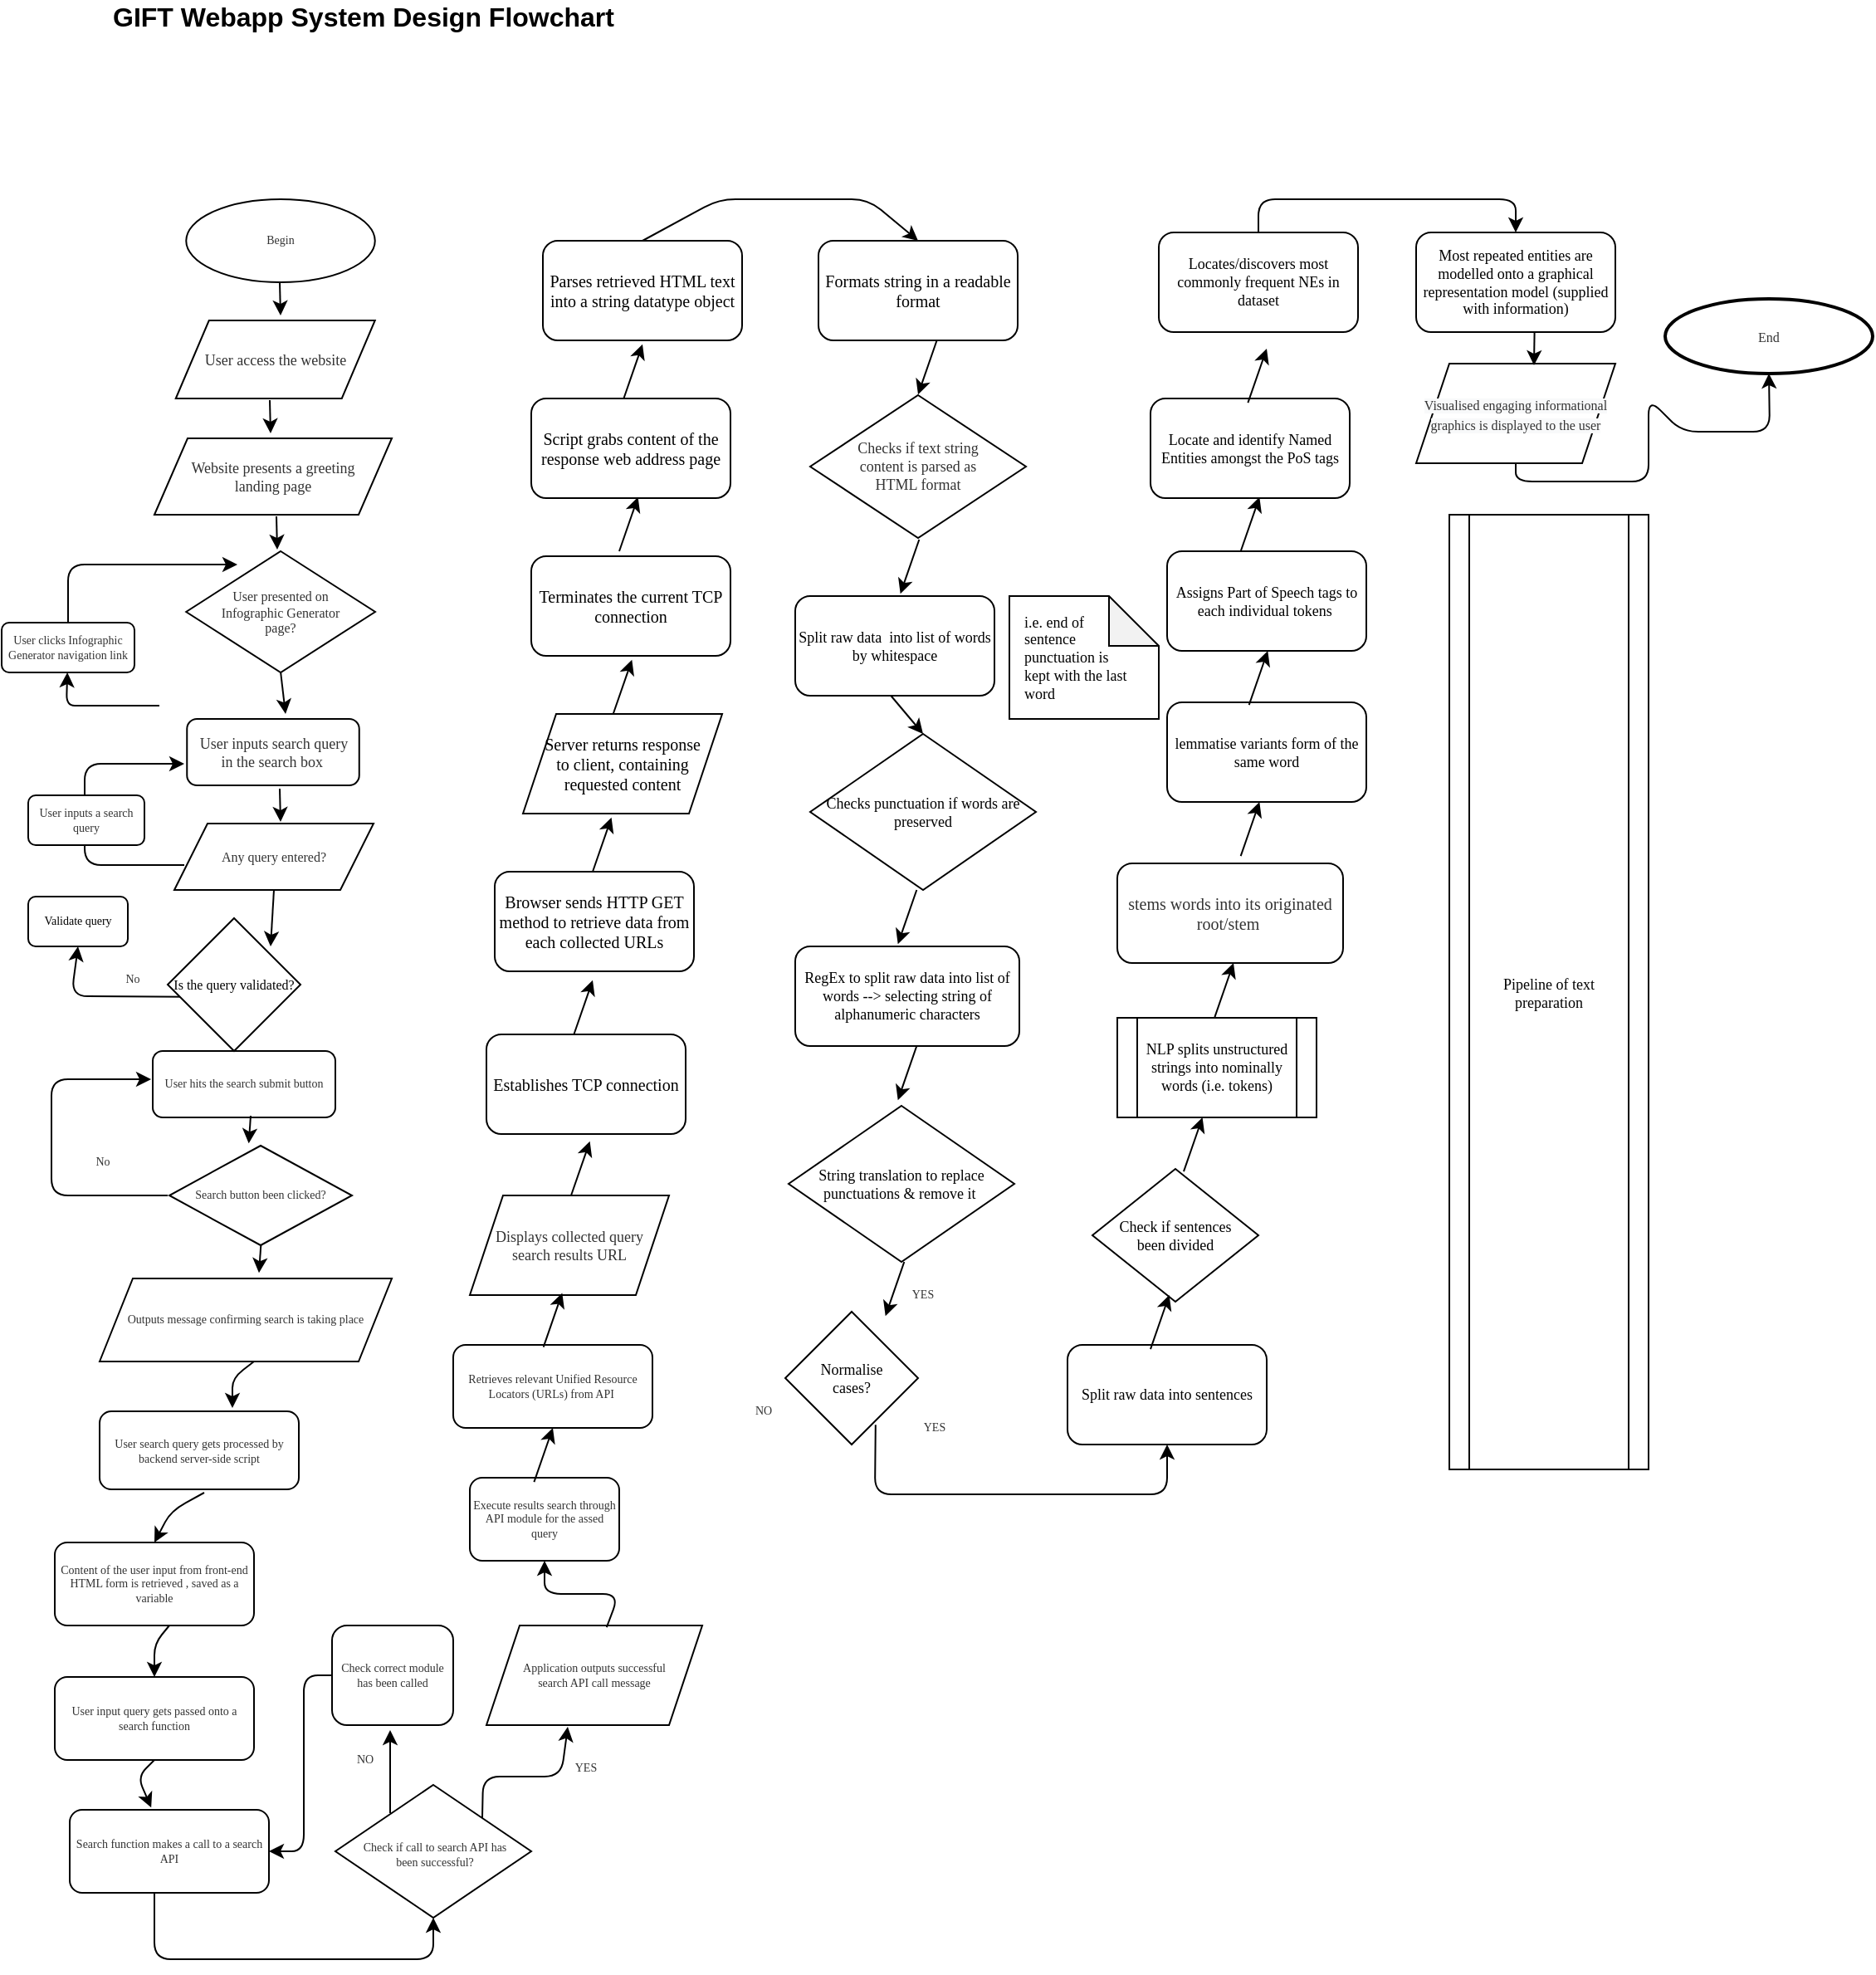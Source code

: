 <mxfile version="14.4.2" type="github">
  <diagram id="mk_LQZc0Hph-Jts6r4_X" name="Page-1">
    <mxGraphModel dx="1358" dy="816" grid="1" gridSize="10" guides="1" tooltips="1" connect="1" arrows="1" fold="1" page="1" pageScale="1" pageWidth="827" pageHeight="1169" math="0" shadow="0">
      <root>
        <mxCell id="0" />
        <mxCell id="1" parent="0" />
        <mxCell id="rVElD3WvLPypHIVpX8Ji-1" value="" style="endArrow=classic;html=1;fontFamily=Comic Sans MS;fontSize=7;fontColor=#333333;" parent="1" edge="1">
          <mxGeometry width="50" height="50" relative="1" as="geometry">
            <mxPoint x="207.5" y="230" as="sourcePoint" />
            <mxPoint x="208" y="250" as="targetPoint" />
          </mxGeometry>
        </mxCell>
        <mxCell id="rVElD3WvLPypHIVpX8Ji-2" value="" style="endArrow=classic;html=1;fontFamily=Comic Sans MS;fontSize=7;fontColor=#333333;" parent="1" source="rVElD3WvLPypHIVpX8Ji-3" edge="1">
          <mxGeometry width="50" height="50" relative="1" as="geometry">
            <mxPoint x="135" y="485" as="sourcePoint" />
            <mxPoint x="182" y="400" as="targetPoint" />
            <Array as="points">
              <mxPoint x="80" y="400" />
            </Array>
          </mxGeometry>
        </mxCell>
        <mxCell id="rVElD3WvLPypHIVpX8Ji-3" value="User clicks Infographic Generator navigation link" style="rounded=1;whiteSpace=wrap;html=1;glass=0;sketch=0;strokeColor=#000000;strokeWidth=1;fillColor=#ffffff;gradientColor=none;fontFamily=Comic Sans MS;fontSize=7;fontColor=#333333;align=center;" parent="1" vertex="1">
          <mxGeometry x="40" y="435" width="80" height="30" as="geometry" />
        </mxCell>
        <mxCell id="rVElD3WvLPypHIVpX8Ji-4" value="" style="endArrow=classic;html=1;fontFamily=Comic Sans MS;fontSize=7;fontColor=#333333;" parent="1" target="rVElD3WvLPypHIVpX8Ji-3" edge="1">
          <mxGeometry width="50" height="50" relative="1" as="geometry">
            <mxPoint x="135" y="485" as="sourcePoint" />
            <mxPoint x="149" y="425" as="targetPoint" />
            <Array as="points">
              <mxPoint x="119" y="485" />
              <mxPoint x="109" y="485" />
              <mxPoint x="99" y="485" />
              <mxPoint x="79" y="485" />
            </Array>
          </mxGeometry>
        </mxCell>
        <mxCell id="rVElD3WvLPypHIVpX8Ji-5" value="User inputs search query in the search box&amp;nbsp;" style="rounded=1;whiteSpace=wrap;html=1;glass=0;sketch=0;strokeColor=#000000;strokeWidth=1;fillColor=#ffffff;gradientColor=none;fontFamily=Comic Sans MS;fontSize=9;fontColor=#333333;align=center;spacing=5;" parent="1" vertex="1">
          <mxGeometry x="151.63" y="493" width="103.75" height="40" as="geometry" />
        </mxCell>
        <mxCell id="rVElD3WvLPypHIVpX8Ji-6" value="" style="endArrow=classic;html=1;fontFamily=Comic Sans MS;fontSize=7;fontColor=#333333;exitX=0.5;exitY=1;exitDx=0;exitDy=0;" parent="1" source="rVElD3WvLPypHIVpX8Ji-29" edge="1">
          <mxGeometry width="50" height="50" relative="1" as="geometry">
            <mxPoint x="210.13" y="483" as="sourcePoint" />
            <mxPoint x="211" y="490" as="targetPoint" />
          </mxGeometry>
        </mxCell>
        <mxCell id="rVElD3WvLPypHIVpX8Ji-7" value="Any query entered?" style="shape=parallelogram;perimeter=parallelogramPerimeter;whiteSpace=wrap;html=1;fixedSize=1;rounded=0;glass=0;sketch=0;strokeColor=#000000;strokeWidth=1;fillColor=#ffffff;gradientColor=none;fontFamily=Comic Sans MS;fontSize=8;fontColor=#333333;align=center;" parent="1" vertex="1">
          <mxGeometry x="144" y="556" width="120" height="40" as="geometry" />
        </mxCell>
        <mxCell id="rVElD3WvLPypHIVpX8Ji-8" value="" style="endArrow=classic;html=1;fontFamily=Comic Sans MS;fontSize=7;fontColor=#333333;" parent="1" edge="1">
          <mxGeometry width="50" height="50" relative="1" as="geometry">
            <mxPoint x="150" y="581" as="sourcePoint" />
            <mxPoint x="150" y="520" as="targetPoint" />
            <Array as="points">
              <mxPoint x="90" y="581" />
              <mxPoint x="90" y="520" />
            </Array>
          </mxGeometry>
        </mxCell>
        <mxCell id="rVElD3WvLPypHIVpX8Ji-9" value="" style="endArrow=classic;html=1;fontFamily=Comic Sans MS;fontSize=7;fontColor=#333333;" parent="1" edge="1">
          <mxGeometry width="50" height="50" relative="1" as="geometry">
            <mxPoint x="207.5" y="535" as="sourcePoint" />
            <mxPoint x="208" y="555" as="targetPoint" />
          </mxGeometry>
        </mxCell>
        <mxCell id="rVElD3WvLPypHIVpX8Ji-10" value="User inputs a search query" style="rounded=1;whiteSpace=wrap;html=1;glass=0;sketch=0;strokeColor=#000000;strokeWidth=1;fillColor=#ffffff;gradientColor=none;fontFamily=Comic Sans MS;fontSize=7;fontColor=#333333;align=center;" parent="1" vertex="1">
          <mxGeometry x="56" y="539" width="70" height="30" as="geometry" />
        </mxCell>
        <mxCell id="rVElD3WvLPypHIVpX8Ji-11" value="" style="endArrow=classic;html=1;fontFamily=Comic Sans MS;fontSize=7;fontColor=#333333;exitX=0.5;exitY=1;exitDx=0;exitDy=0;" parent="1" source="rVElD3WvLPypHIVpX8Ji-7" edge="1">
          <mxGeometry width="50" height="50" relative="1" as="geometry">
            <mxPoint x="205.5" y="599" as="sourcePoint" />
            <mxPoint x="202" y="630" as="targetPoint" />
          </mxGeometry>
        </mxCell>
        <mxCell id="rVElD3WvLPypHIVpX8Ji-12" value="&lt;font style=&quot;font-size: 7px;&quot;&gt;Validate query&lt;/font&gt;" style="rounded=1;whiteSpace=wrap;html=1;fontFamily=Comic Sans MS;fontSize=7;" parent="1" vertex="1">
          <mxGeometry x="56" y="600" width="60" height="30" as="geometry" />
        </mxCell>
        <mxCell id="rVElD3WvLPypHIVpX8Ji-13" value="User hits the search submit button" style="rounded=1;whiteSpace=wrap;html=1;glass=0;sketch=0;strokeColor=#000000;strokeWidth=1;fillColor=#ffffff;gradientColor=none;fontFamily=Comic Sans MS;fontSize=7;fontColor=#333333;align=center;" parent="1" vertex="1">
          <mxGeometry x="131" y="693" width="110" height="40" as="geometry" />
        </mxCell>
        <mxCell id="rVElD3WvLPypHIVpX8Ji-14" value="Outputs message confirming search is taking place" style="shape=parallelogram;perimeter=parallelogramPerimeter;whiteSpace=wrap;html=1;fixedSize=1;rounded=0;glass=0;sketch=0;strokeColor=#000000;strokeWidth=1;fillColor=#ffffff;gradientColor=none;fontFamily=Comic Sans MS;fontSize=7;fontColor=#333333;align=center;" parent="1" vertex="1">
          <mxGeometry x="99" y="830" width="176" height="50" as="geometry" />
        </mxCell>
        <mxCell id="rVElD3WvLPypHIVpX8Ji-15" value="" style="endArrow=classic;html=1;fontFamily=Comic Sans MS;fontSize=7;fontColor=#333333;" parent="1" edge="1">
          <mxGeometry width="50" height="50" relative="1" as="geometry">
            <mxPoint x="140" y="780" as="sourcePoint" />
            <mxPoint x="130" y="710" as="targetPoint" />
            <Array as="points">
              <mxPoint x="70" y="780" />
              <mxPoint x="70" y="710" />
            </Array>
          </mxGeometry>
        </mxCell>
        <mxCell id="rVElD3WvLPypHIVpX8Ji-16" value="" style="endArrow=classic;html=1;fontFamily=Comic Sans MS;fontSize=7;fontColor=#333333;exitX=0.145;exitY=0.592;exitDx=0;exitDy=0;entryX=0.5;entryY=1;entryDx=0;entryDy=0;exitPerimeter=0;" parent="1" source="rVElD3WvLPypHIVpX8Ji-66" target="rVElD3WvLPypHIVpX8Ji-12" edge="1">
          <mxGeometry width="50" height="50" relative="1" as="geometry">
            <mxPoint x="150.83" y="666" as="sourcePoint" />
            <mxPoint x="80" y="640" as="targetPoint" />
            <Array as="points">
              <mxPoint x="82" y="660" />
            </Array>
          </mxGeometry>
        </mxCell>
        <mxCell id="rVElD3WvLPypHIVpX8Ji-17" value="No" style="text;html=1;strokeColor=none;fillColor=none;align=center;verticalAlign=middle;whiteSpace=wrap;rounded=0;glass=0;sketch=0;fontFamily=Comic Sans MS;fontSize=7;fontColor=#333333;" parent="1" vertex="1">
          <mxGeometry x="81" y="750" width="40" height="20" as="geometry" />
        </mxCell>
        <mxCell id="rVElD3WvLPypHIVpX8Ji-18" value="" style="endArrow=classic;html=1;fontFamily=Comic Sans MS;fontSize=7;fontColor=#333333;entryX=0.435;entryY=-0.023;entryDx=0;entryDy=0;entryPerimeter=0;" parent="1" target="rVElD3WvLPypHIVpX8Ji-26" edge="1">
          <mxGeometry width="50" height="50" relative="1" as="geometry">
            <mxPoint x="190" y="732" as="sourcePoint" />
            <mxPoint x="190.326" y="755" as="targetPoint" />
          </mxGeometry>
        </mxCell>
        <mxCell id="rVElD3WvLPypHIVpX8Ji-19" value="User search query gets processed by backend server-side script" style="rounded=1;whiteSpace=wrap;html=1;glass=0;sketch=0;strokeColor=#000000;strokeWidth=1;fillColor=#ffffff;gradientColor=none;fontFamily=Comic Sans MS;fontSize=7;fontColor=#333333;align=center;" parent="1" vertex="1">
          <mxGeometry x="99" y="910" width="120" height="47" as="geometry" />
        </mxCell>
        <mxCell id="rVElD3WvLPypHIVpX8Ji-20" value="Content of the user input from front-end HTML form is retrieved , saved as a variable" style="rounded=1;whiteSpace=wrap;html=1;glass=0;sketch=0;strokeColor=#000000;strokeWidth=1;fillColor=#ffffff;gradientColor=none;fontFamily=Comic Sans MS;fontSize=7;fontColor=#333333;align=center;" parent="1" vertex="1">
          <mxGeometry x="72" y="989" width="120" height="50" as="geometry" />
        </mxCell>
        <mxCell id="rVElD3WvLPypHIVpX8Ji-21" value="" style="endArrow=classic;html=1;fontFamily=Comic Sans MS;fontSize=7;fontColor=#333333;" parent="1" edge="1">
          <mxGeometry width="50" height="50" relative="1" as="geometry">
            <mxPoint x="192" y="880" as="sourcePoint" />
            <mxPoint x="178.996" y="908" as="targetPoint" />
            <Array as="points">
              <mxPoint x="179" y="890" />
            </Array>
          </mxGeometry>
        </mxCell>
        <mxCell id="rVElD3WvLPypHIVpX8Ji-22" value="User input query gets passed onto a search function" style="rounded=1;whiteSpace=wrap;html=1;glass=0;sketch=0;strokeColor=#000000;strokeWidth=1;fillColor=#ffffff;gradientColor=none;fontFamily=Comic Sans MS;fontSize=7;fontColor=#333333;align=center;" parent="1" vertex="1">
          <mxGeometry x="72" y="1070" width="120" height="50" as="geometry" />
        </mxCell>
        <mxCell id="rVElD3WvLPypHIVpX8Ji-23" value="" style="endArrow=classic;html=1;fontFamily=Comic Sans MS;fontSize=7;fontColor=#333333;entryX=0.5;entryY=0;entryDx=0;entryDy=0;" parent="1" target="rVElD3WvLPypHIVpX8Ji-20" edge="1">
          <mxGeometry width="50" height="50" relative="1" as="geometry">
            <mxPoint x="162" y="959" as="sourcePoint" />
            <mxPoint x="152" y="982" as="targetPoint" />
            <Array as="points">
              <mxPoint x="142" y="970" />
            </Array>
          </mxGeometry>
        </mxCell>
        <mxCell id="rVElD3WvLPypHIVpX8Ji-24" value="Search function makes a call to a search API" style="rounded=1;whiteSpace=wrap;html=1;glass=0;sketch=0;strokeColor=#000000;strokeWidth=1;fillColor=#ffffff;gradientColor=none;fontFamily=Comic Sans MS;fontSize=7;fontColor=#333333;align=center;" parent="1" vertex="1">
          <mxGeometry x="81" y="1150" width="120" height="50" as="geometry" />
        </mxCell>
        <mxCell id="rVElD3WvLPypHIVpX8Ji-25" value="" style="endArrow=classic;html=1;fontFamily=Comic Sans MS;fontSize=7;fontColor=#333333;exitX=0.5;exitY=1;exitDx=0;exitDy=0;" parent="1" target="rVElD3WvLPypHIVpX8Ji-22" edge="1">
          <mxGeometry width="50" height="50" relative="1" as="geometry">
            <mxPoint x="141" y="1039" as="sourcePoint" />
            <mxPoint x="138.326" y="1062" as="targetPoint" />
            <Array as="points">
              <mxPoint x="132" y="1050" />
            </Array>
          </mxGeometry>
        </mxCell>
        <mxCell id="rVElD3WvLPypHIVpX8Ji-26" value="Search button been clicked?" style="rhombus;whiteSpace=wrap;html=1;rounded=0;glass=0;sketch=0;strokeColor=#000000;strokeWidth=1;fillColor=#ffffff;gradientColor=none;fontFamily=Comic Sans MS;fontSize=7;fontColor=#333333;align=center;" parent="1" vertex="1">
          <mxGeometry x="141" y="750" width="110" height="60" as="geometry" />
        </mxCell>
        <mxCell id="rVElD3WvLPypHIVpX8Ji-27" value="" style="endArrow=classic;html=1;fontFamily=Comic Sans MS;fontSize=7;fontColor=#333333;entryX=0.435;entryY=-0.023;entryDx=0;entryDy=0;entryPerimeter=0;" parent="1" edge="1">
          <mxGeometry width="50" height="50" relative="1" as="geometry">
            <mxPoint x="196.15" y="810" as="sourcePoint" />
            <mxPoint x="195" y="826.62" as="targetPoint" />
          </mxGeometry>
        </mxCell>
        <mxCell id="rVElD3WvLPypHIVpX8Ji-28" value="User access the website" style="shape=parallelogram;perimeter=parallelogramPerimeter;whiteSpace=wrap;html=1;fixedSize=1;rounded=0;glass=0;sketch=0;strokeColor=#000000;strokeWidth=1;fillColor=#ffffff;gradientColor=none;fontFamily=Comic Sans MS;fontSize=9;fontColor=#333333;align=center;spacing=10;" parent="1" vertex="1">
          <mxGeometry x="144.88" y="253" width="120" height="47" as="geometry" />
        </mxCell>
        <mxCell id="rVElD3WvLPypHIVpX8Ji-29" value="User presented on Infographic Generator page?" style="rhombus;whiteSpace=wrap;html=1;rounded=0;glass=0;sketch=0;strokeColor=#000000;strokeWidth=1;fillColor=#ffffff;gradientColor=none;fontFamily=Comic Sans MS;fontSize=8;fontColor=#333333;align=center;spacing=17;" parent="1" vertex="1">
          <mxGeometry x="151.13" y="392" width="113.87" height="73" as="geometry" />
        </mxCell>
        <mxCell id="rVElD3WvLPypHIVpX8Ji-30" value="Begin" style="ellipse;whiteSpace=wrap;html=1;rounded=0;glass=0;sketch=0;strokeColor=#000000;strokeWidth=1;fillColor=#ffffff;gradientColor=none;fontFamily=Comic Sans MS;fontSize=7;fontColor=#333333;align=center;" parent="1" vertex="1">
          <mxGeometry x="151.13" y="180" width="113.75" height="50" as="geometry" />
        </mxCell>
        <mxCell id="rVElD3WvLPypHIVpX8Ji-31" value="" style="endArrow=classic;html=1;fontFamily=Comic Sans MS;fontSize=7;fontColor=#333333;" parent="1" edge="1">
          <mxGeometry width="50" height="50" relative="1" as="geometry">
            <mxPoint x="201.5" y="301" as="sourcePoint" />
            <mxPoint x="202" y="321" as="targetPoint" />
          </mxGeometry>
        </mxCell>
        <mxCell id="rVElD3WvLPypHIVpX8Ji-32" value="Website presents a greeting landing page" style="shape=parallelogram;perimeter=parallelogramPerimeter;whiteSpace=wrap;html=1;fixedSize=1;rounded=0;glass=0;sketch=0;strokeColor=#000000;strokeWidth=1;fillColor=#ffffff;gradientColor=none;fontFamily=Comic Sans MS;fontSize=9;fontColor=#333333;align=center;spacing=20;" parent="1" vertex="1">
          <mxGeometry x="132" y="324" width="143" height="46" as="geometry" />
        </mxCell>
        <mxCell id="rVElD3WvLPypHIVpX8Ji-33" value="" style="endArrow=classic;html=1;fontFamily=Comic Sans MS;fontSize=7;fontColor=#333333;" parent="1" edge="1">
          <mxGeometry width="50" height="50" relative="1" as="geometry">
            <mxPoint x="205.5" y="371" as="sourcePoint" />
            <mxPoint x="206" y="391" as="targetPoint" />
          </mxGeometry>
        </mxCell>
        <mxCell id="rVElD3WvLPypHIVpX8Ji-34" value="" style="endArrow=classic;html=1;fontFamily=Comic Sans MS;fontSize=7;fontColor=#333333;exitX=0.5;exitY=1;exitDx=0;exitDy=0;entryX=0.409;entryY=-0.027;entryDx=0;entryDy=0;entryPerimeter=0;" parent="1" source="rVElD3WvLPypHIVpX8Ji-22" target="rVElD3WvLPypHIVpX8Ji-24" edge="1">
          <mxGeometry width="50" height="50" relative="1" as="geometry">
            <mxPoint x="171.34" y="1110" as="sourcePoint" />
            <mxPoint x="168.666" y="1133" as="targetPoint" />
            <Array as="points">
              <mxPoint x="122" y="1130" />
            </Array>
          </mxGeometry>
        </mxCell>
        <mxCell id="rVElD3WvLPypHIVpX8Ji-35" value="Check if call to search API has been successful?" style="rhombus;rounded=0;glass=0;sketch=0;strokeColor=#000000;strokeWidth=1;fillColor=#ffffff;gradientColor=none;fontFamily=Comic Sans MS;fontSize=7;fontColor=#333333;align=center;whiteSpace=wrap;html=1;spacingTop=4;spacing=7;spacingRight=2;spacingLeft=4;" parent="1" vertex="1">
          <mxGeometry x="241" y="1135" width="118" height="80" as="geometry" />
        </mxCell>
        <mxCell id="rVElD3WvLPypHIVpX8Ji-36" value="" style="endArrow=classic;html=1;fontFamily=Comic Sans MS;fontSize=7;fontColor=#333333;exitX=0.425;exitY=1;exitDx=0;exitDy=0;exitPerimeter=0;entryX=0.5;entryY=1;entryDx=0;entryDy=0;" parent="1" source="rVElD3WvLPypHIVpX8Ji-24" target="rVElD3WvLPypHIVpX8Ji-35" edge="1">
          <mxGeometry width="50" height="50" relative="1" as="geometry">
            <mxPoint x="342" y="1130" as="sourcePoint" />
            <mxPoint x="392" y="1080" as="targetPoint" />
            <Array as="points">
              <mxPoint x="132" y="1240" />
              <mxPoint x="300" y="1240" />
            </Array>
          </mxGeometry>
        </mxCell>
        <mxCell id="rVElD3WvLPypHIVpX8Ji-37" value="" style="endArrow=classic;html=1;fontFamily=Comic Sans MS;fontSize=7;fontColor=#333333;" parent="1" edge="1">
          <mxGeometry width="50" height="50" relative="1" as="geometry">
            <mxPoint x="274" y="1152" as="sourcePoint" />
            <mxPoint x="274" y="1102" as="targetPoint" />
          </mxGeometry>
        </mxCell>
        <mxCell id="rVElD3WvLPypHIVpX8Ji-38" value="Check correct module has been called" style="rounded=1;whiteSpace=wrap;html=1;glass=0;sketch=0;strokeColor=#000000;strokeWidth=1;fillColor=#ffffff;gradientColor=none;fontFamily=Comic Sans MS;fontSize=7;fontColor=#333333;align=center;" parent="1" vertex="1">
          <mxGeometry x="239" y="1039" width="73" height="60" as="geometry" />
        </mxCell>
        <mxCell id="rVElD3WvLPypHIVpX8Ji-39" value="NO" style="text;html=1;strokeColor=none;fillColor=none;align=center;verticalAlign=middle;whiteSpace=wrap;rounded=0;glass=0;sketch=0;fontFamily=Comic Sans MS;fontSize=7;fontColor=#333333;" parent="1" vertex="1">
          <mxGeometry x="239" y="1110" width="40" height="20" as="geometry" />
        </mxCell>
        <mxCell id="rVElD3WvLPypHIVpX8Ji-40" value="" style="endArrow=classic;html=1;fontFamily=Comic Sans MS;fontSize=7;fontColor=#333333;exitX=0;exitY=0.5;exitDx=0;exitDy=0;entryX=1;entryY=0.5;entryDx=0;entryDy=0;" parent="1" source="rVElD3WvLPypHIVpX8Ji-38" target="rVElD3WvLPypHIVpX8Ji-24" edge="1">
          <mxGeometry width="50" height="50" relative="1" as="geometry">
            <mxPoint x="342" y="1130" as="sourcePoint" />
            <mxPoint x="392" y="1080" as="targetPoint" />
            <Array as="points">
              <mxPoint x="222" y="1069" />
              <mxPoint x="222" y="1175" />
            </Array>
          </mxGeometry>
        </mxCell>
        <mxCell id="rVElD3WvLPypHIVpX8Ji-41" value="" style="endArrow=classic;html=1;fontFamily=Comic Sans MS;fontSize=7;fontColor=#333333;exitX=1;exitY=0;exitDx=0;exitDy=0;" parent="1" source="rVElD3WvLPypHIVpX8Ji-35" edge="1">
          <mxGeometry width="50" height="50" relative="1" as="geometry">
            <mxPoint x="342" y="1130" as="sourcePoint" />
            <mxPoint x="381" y="1100" as="targetPoint" />
            <Array as="points">
              <mxPoint x="330" y="1130" />
              <mxPoint x="377" y="1130" />
            </Array>
          </mxGeometry>
        </mxCell>
        <mxCell id="rVElD3WvLPypHIVpX8Ji-42" value="Execute results search through API module for the assed query" style="rounded=1;whiteSpace=wrap;html=1;glass=0;sketch=0;strokeColor=#000000;strokeWidth=1;fillColor=#ffffff;gradientColor=none;fontFamily=Comic Sans MS;fontSize=7;fontColor=#333333;align=center;" parent="1" vertex="1">
          <mxGeometry x="322" y="950" width="90" height="50" as="geometry" />
        </mxCell>
        <mxCell id="rVElD3WvLPypHIVpX8Ji-43" value="YES" style="text;html=1;strokeColor=none;fillColor=none;align=center;verticalAlign=middle;whiteSpace=wrap;rounded=0;glass=0;sketch=0;fontFamily=Comic Sans MS;fontSize=7;fontColor=#333333;" parent="1" vertex="1">
          <mxGeometry x="372" y="1115" width="40" height="20" as="geometry" />
        </mxCell>
        <mxCell id="rVElD3WvLPypHIVpX8Ji-44" value="Application outputs successful search API call message" style="shape=parallelogram;perimeter=parallelogramPerimeter;whiteSpace=wrap;html=1;fixedSize=1;rounded=0;glass=0;sketch=0;strokeColor=#000000;strokeWidth=1;fillColor=#ffffff;gradientColor=none;fontFamily=Comic Sans MS;fontSize=7;fontColor=#333333;align=center;spacing=14;" parent="1" vertex="1">
          <mxGeometry x="332" y="1039" width="130" height="60" as="geometry" />
        </mxCell>
        <mxCell id="rVElD3WvLPypHIVpX8Ji-45" value="" style="endArrow=classic;html=1;fontFamily=Comic Sans MS;fontSize=7;fontColor=#333333;entryX=0.5;entryY=1;entryDx=0;entryDy=0;exitX=0.557;exitY=0.018;exitDx=0;exitDy=0;exitPerimeter=0;" parent="1" source="rVElD3WvLPypHIVpX8Ji-44" target="rVElD3WvLPypHIVpX8Ji-42" edge="1">
          <mxGeometry width="50" height="50" relative="1" as="geometry">
            <mxPoint x="412" y="1020" as="sourcePoint" />
            <mxPoint x="552" y="820" as="targetPoint" />
            <Array as="points">
              <mxPoint x="412" y="1020" />
              <mxPoint x="367" y="1020" />
            </Array>
          </mxGeometry>
        </mxCell>
        <mxCell id="rVElD3WvLPypHIVpX8Ji-46" style="edgeStyle=none;rounded=0;orthogonalLoop=1;jettySize=auto;html=1;entryX=0.5;entryY=0;entryDx=0;entryDy=0;startArrow=classic;startFill=1;fontFamily=Comic Sans MS;fontSize=7;fontColor=#333333;" parent="1" source="rVElD3WvLPypHIVpX8Ji-44" target="rVElD3WvLPypHIVpX8Ji-44" edge="1">
          <mxGeometry relative="1" as="geometry" />
        </mxCell>
        <mxCell id="rVElD3WvLPypHIVpX8Ji-47" value="Retrieves relevant Unified Resource Locators (URLs) from API&amp;nbsp;" style="rounded=1;whiteSpace=wrap;html=1;glass=0;sketch=0;strokeColor=#000000;strokeWidth=1;fillColor=#ffffff;gradientColor=none;fontFamily=Comic Sans MS;fontSize=7;fontColor=#333333;align=center;" parent="1" vertex="1">
          <mxGeometry x="312" y="870" width="120" height="50" as="geometry" />
        </mxCell>
        <mxCell id="rVElD3WvLPypHIVpX8Ji-48" value="" style="endArrow=classic;html=1;fontFamily=Comic Sans MS;fontSize=7;fontColor=#333333;exitX=0.43;exitY=0.052;exitDx=0;exitDy=0;exitPerimeter=0;entryX=0.5;entryY=1;entryDx=0;entryDy=0;" parent="1" source="rVElD3WvLPypHIVpX8Ji-42" target="rVElD3WvLPypHIVpX8Ji-47" edge="1">
          <mxGeometry width="50" height="50" relative="1" as="geometry">
            <mxPoint x="502" y="860" as="sourcePoint" />
            <mxPoint x="552" y="810" as="targetPoint" />
          </mxGeometry>
        </mxCell>
        <mxCell id="rVElD3WvLPypHIVpX8Ji-49" value="Displays collected query search results URL" style="shape=parallelogram;perimeter=parallelogramPerimeter;whiteSpace=wrap;html=1;fixedSize=1;rounded=0;glass=0;sketch=0;strokeColor=#000000;strokeWidth=1;fillColor=#ffffff;gradientColor=none;fontFamily=Comic Sans MS;fontSize=9;fontColor=#333333;align=center;spacing=14;" parent="1" vertex="1">
          <mxGeometry x="322" y="780" width="120" height="60" as="geometry" />
        </mxCell>
        <mxCell id="rVElD3WvLPypHIVpX8Ji-50" value="" style="endArrow=classic;html=1;fontFamily=Comic Sans MS;fontSize=7;fontColor=#333333;exitX=0.43;exitY=0.052;exitDx=0;exitDy=0;exitPerimeter=0;entryX=0.5;entryY=1;entryDx=0;entryDy=0;" parent="1" edge="1">
          <mxGeometry width="50" height="50" relative="1" as="geometry">
            <mxPoint x="366.35" y="871.3" as="sourcePoint" />
            <mxPoint x="377.65" y="838.7" as="targetPoint" />
          </mxGeometry>
        </mxCell>
        <mxCell id="rVElD3WvLPypHIVpX8Ji-51" value="End" style="strokeWidth=2;html=1;shape=mxgraph.flowchart.start_1;whiteSpace=wrap;rounded=0;glass=0;sketch=0;fillColor=#ffffff;gradientColor=none;fontFamily=Comic Sans MS;fontSize=8;fontColor=#333333;align=center;" parent="1" vertex="1">
          <mxGeometry x="1042" y="240" width="125" height="45" as="geometry" />
        </mxCell>
        <mxCell id="rVElD3WvLPypHIVpX8Ji-52" value="stems words into its originated root/stem&amp;nbsp;" style="rounded=1;whiteSpace=wrap;html=1;glass=0;sketch=0;strokeColor=#000000;strokeWidth=1;fillColor=#ffffff;gradientColor=none;fontFamily=Comic Sans MS;fontSize=10;fontColor=#333333;align=center;" parent="1" vertex="1">
          <mxGeometry x="712" y="580" width="136" height="60" as="geometry" />
        </mxCell>
        <mxCell id="rVElD3WvLPypHIVpX8Ji-53" value="Checks if text string content is parsed as HTML format" style="rhombus;whiteSpace=wrap;html=1;rounded=0;glass=0;sketch=0;strokeColor=#000000;strokeWidth=1;fillColor=#ffffff;gradientColor=none;fontFamily=Comic Sans MS;fontSize=9;fontColor=#333333;align=center;spacing=23;" parent="1" vertex="1">
          <mxGeometry x="527" y="298" width="130" height="86" as="geometry" />
        </mxCell>
        <mxCell id="rVElD3WvLPypHIVpX8Ji-54" value="Browser sends HTTP GET method to retrieve data from each collected URLs" style="rounded=1;whiteSpace=wrap;html=1;fontFamily=Comic Sans MS;fontSize=10;" parent="1" vertex="1">
          <mxGeometry x="337" y="585" width="120" height="60" as="geometry" />
        </mxCell>
        <mxCell id="rVElD3WvLPypHIVpX8Ji-55" value="&lt;font style=&quot;font-size: 10px&quot;&gt;Server returns response to client, containing requested content&lt;/font&gt;" style="shape=parallelogram;perimeter=parallelogramPerimeter;whiteSpace=wrap;html=1;fixedSize=1;spacing=9;fontFamily=Comic Sans MS;fontSize=10;" parent="1" vertex="1">
          <mxGeometry x="354" y="490" width="120" height="60" as="geometry" />
        </mxCell>
        <mxCell id="rVElD3WvLPypHIVpX8Ji-56" value="Script grabs content of the response web address page" style="rounded=1;whiteSpace=wrap;html=1;fontFamily=Comic Sans MS;fontSize=10;" parent="1" vertex="1">
          <mxGeometry x="359" y="300" width="120" height="60" as="geometry" />
        </mxCell>
        <mxCell id="rVElD3WvLPypHIVpX8Ji-57" value="" style="endArrow=classic;html=1;fontFamily=Comic Sans MS;fontSize=7;fontColor=#333333;exitX=0.43;exitY=0.052;exitDx=0;exitDy=0;exitPerimeter=0;entryX=0.5;entryY=1;entryDx=0;entryDy=0;" parent="1" edge="1">
          <mxGeometry width="50" height="50" relative="1" as="geometry">
            <mxPoint x="383" y="780" as="sourcePoint" />
            <mxPoint x="394.3" y="747.4" as="targetPoint" />
          </mxGeometry>
        </mxCell>
        <mxCell id="rVElD3WvLPypHIVpX8Ji-58" value="" style="endArrow=classic;html=1;fontFamily=Comic Sans MS;fontSize=7;fontColor=#333333;exitX=0.43;exitY=0.052;exitDx=0;exitDy=0;exitPerimeter=0;entryX=0.5;entryY=1;entryDx=0;entryDy=0;" parent="1" edge="1">
          <mxGeometry width="50" height="50" relative="1" as="geometry">
            <mxPoint x="384.7" y="683" as="sourcePoint" />
            <mxPoint x="396.0" y="650.4" as="targetPoint" />
          </mxGeometry>
        </mxCell>
        <mxCell id="rVElD3WvLPypHIVpX8Ji-59" value="Establishes TCP connection" style="rounded=1;whiteSpace=wrap;html=1;fontFamily=Comic Sans MS;fontSize=10;" parent="1" vertex="1">
          <mxGeometry x="332" y="683" width="120" height="60" as="geometry" />
        </mxCell>
        <mxCell id="rVElD3WvLPypHIVpX8Ji-60" value="Terminates the current TCP connection" style="rounded=1;whiteSpace=wrap;html=1;fontFamily=Comic Sans MS;fontSize=10;" parent="1" vertex="1">
          <mxGeometry x="359" y="395" width="120" height="60" as="geometry" />
        </mxCell>
        <mxCell id="rVElD3WvLPypHIVpX8Ji-61" value="" style="endArrow=classic;html=1;fontFamily=Comic Sans MS;fontSize=7;fontColor=#333333;exitX=0.43;exitY=0.052;exitDx=0;exitDy=0;exitPerimeter=0;entryX=0.5;entryY=1;entryDx=0;entryDy=0;" parent="1" edge="1">
          <mxGeometry width="50" height="50" relative="1" as="geometry">
            <mxPoint x="396" y="585" as="sourcePoint" />
            <mxPoint x="407.3" y="552.4" as="targetPoint" />
          </mxGeometry>
        </mxCell>
        <mxCell id="rVElD3WvLPypHIVpX8Ji-62" value="" style="endArrow=classic;html=1;fontFamily=Comic Sans MS;fontSize=7;fontColor=#333333;exitX=0.43;exitY=0.052;exitDx=0;exitDy=0;exitPerimeter=0;entryX=0.5;entryY=1;entryDx=0;entryDy=0;" parent="1" edge="1">
          <mxGeometry width="50" height="50" relative="1" as="geometry">
            <mxPoint x="408.35" y="490" as="sourcePoint" />
            <mxPoint x="419.65" y="457.4" as="targetPoint" />
          </mxGeometry>
        </mxCell>
        <mxCell id="rVElD3WvLPypHIVpX8Ji-63" value="" style="endArrow=classic;html=1;fontFamily=Comic Sans MS;fontSize=7;fontColor=#333333;exitX=0.43;exitY=0.052;exitDx=0;exitDy=0;exitPerimeter=0;entryX=0.5;entryY=1;entryDx=0;entryDy=0;" parent="1" edge="1">
          <mxGeometry width="50" height="50" relative="1" as="geometry">
            <mxPoint x="412" y="392" as="sourcePoint" />
            <mxPoint x="423.3" y="359.4" as="targetPoint" />
          </mxGeometry>
        </mxCell>
        <mxCell id="rVElD3WvLPypHIVpX8Ji-64" value="Parses retrieved HTML text into a string datatype object" style="rounded=1;whiteSpace=wrap;html=1;fontFamily=Comic Sans MS;fontSize=10;" parent="1" vertex="1">
          <mxGeometry x="366" y="205" width="120" height="60" as="geometry" />
        </mxCell>
        <mxCell id="rVElD3WvLPypHIVpX8Ji-65" value="" style="endArrow=classic;html=1;fontFamily=Comic Sans MS;fontSize=7;fontColor=#333333;exitX=0.43;exitY=0.052;exitDx=0;exitDy=0;exitPerimeter=0;entryX=0.5;entryY=1;entryDx=0;entryDy=0;" parent="1" edge="1">
          <mxGeometry width="50" height="50" relative="1" as="geometry">
            <mxPoint x="414.7" y="300" as="sourcePoint" />
            <mxPoint x="426.0" y="267.4" as="targetPoint" />
          </mxGeometry>
        </mxCell>
        <mxCell id="rVElD3WvLPypHIVpX8Ji-66" value="Is the query validated?" style="rhombus;whiteSpace=wrap;html=1;fontFamily=Comic Sans MS;fontSize=8;" parent="1" vertex="1">
          <mxGeometry x="140" y="613" width="80" height="80" as="geometry" />
        </mxCell>
        <mxCell id="rVElD3WvLPypHIVpX8Ji-67" value="No" style="text;html=1;strokeColor=none;fillColor=none;align=center;verticalAlign=middle;whiteSpace=wrap;rounded=0;glass=0;sketch=0;fontFamily=Comic Sans MS;fontSize=7;fontColor=#333333;" parent="1" vertex="1">
          <mxGeometry x="99" y="640" width="40" height="20" as="geometry" />
        </mxCell>
        <mxCell id="rVElD3WvLPypHIVpX8Ji-68" value="" style="endArrow=classic;html=1;fontFamily=Comic Sans MS;fontSize=8;exitX=0.5;exitY=0;exitDx=0;exitDy=0;entryX=0.5;entryY=0;entryDx=0;entryDy=0;" parent="1" source="rVElD3WvLPypHIVpX8Ji-64" target="rVElD3WvLPypHIVpX8Ji-69" edge="1">
          <mxGeometry width="50" height="50" relative="1" as="geometry">
            <mxPoint x="422" y="200" as="sourcePoint" />
            <mxPoint x="542" y="230" as="targetPoint" />
            <Array as="points">
              <mxPoint x="472" y="180" />
              <mxPoint x="562" y="180" />
            </Array>
          </mxGeometry>
        </mxCell>
        <mxCell id="rVElD3WvLPypHIVpX8Ji-69" value="Formats string in a readable format" style="rounded=1;whiteSpace=wrap;html=1;fontFamily=Comic Sans MS;fontSize=10;" parent="1" vertex="1">
          <mxGeometry x="532" y="205" width="120" height="60" as="geometry" />
        </mxCell>
        <mxCell id="rVElD3WvLPypHIVpX8Ji-70" value="" style="endArrow=classic;html=1;fontFamily=Comic Sans MS;fontSize=7;fontColor=#333333;exitX=0.43;exitY=0.052;exitDx=0;exitDy=0;exitPerimeter=0;entryX=0.5;entryY=1;entryDx=0;entryDy=0;" parent="1" edge="1">
          <mxGeometry width="50" height="50" relative="1" as="geometry">
            <mxPoint x="603.3" y="265.0" as="sourcePoint" />
            <mxPoint x="592" y="297.6" as="targetPoint" />
          </mxGeometry>
        </mxCell>
        <mxCell id="rVElD3WvLPypHIVpX8Ji-71" value="" style="endArrow=classic;html=1;fontFamily=Comic Sans MS;fontSize=7;fontColor=#333333;exitX=0.43;exitY=0.052;exitDx=0;exitDy=0;exitPerimeter=0;entryX=0.5;entryY=1;entryDx=0;entryDy=0;" parent="1" edge="1">
          <mxGeometry width="50" height="50" relative="1" as="geometry">
            <mxPoint x="592.65" y="385.0" as="sourcePoint" />
            <mxPoint x="581.35" y="417.6" as="targetPoint" />
          </mxGeometry>
        </mxCell>
        <mxCell id="rVElD3WvLPypHIVpX8Ji-72" value="Split raw data&amp;nbsp; into list of words by whitespace" style="rounded=1;whiteSpace=wrap;html=1;fontFamily=Comic Sans MS;fontSize=9;" parent="1" vertex="1">
          <mxGeometry x="518" y="419" width="120" height="60" as="geometry" />
        </mxCell>
        <mxCell id="rVElD3WvLPypHIVpX8Ji-73" value="RegEx to split raw data into list of words --&amp;gt; selecting string of alphanumeric characters" style="rounded=1;whiteSpace=wrap;html=1;fontFamily=Comic Sans MS;fontSize=9;" parent="1" vertex="1">
          <mxGeometry x="518" y="630" width="135" height="60" as="geometry" />
        </mxCell>
        <mxCell id="rVElD3WvLPypHIVpX8Ji-74" value="Checks punctuation if words are preserved" style="rhombus;whiteSpace=wrap;html=1;fontFamily=Comic Sans MS;fontSize=9;spacing=10;" parent="1" vertex="1">
          <mxGeometry x="527" y="502" width="136" height="94" as="geometry" />
        </mxCell>
        <mxCell id="rVElD3WvLPypHIVpX8Ji-75" value="i.e. end of sentence punctuation is kept with the last word" style="shape=note;whiteSpace=wrap;html=1;backgroundOutline=1;darkOpacity=0.05;fontFamily=Comic Sans MS;fontSize=9;spacing=18;align=left;spacingLeft=-9;" parent="1" vertex="1">
          <mxGeometry x="647" y="419" width="90" height="74" as="geometry" />
        </mxCell>
        <mxCell id="rVElD3WvLPypHIVpX8Ji-76" value="" style="endArrow=classic;html=1;fontFamily=Comic Sans MS;fontSize=7;fontColor=#333333;exitX=0.43;exitY=0.052;exitDx=0;exitDy=0;exitPerimeter=0;entryX=0.5;entryY=0;entryDx=0;entryDy=0;" parent="1" target="rVElD3WvLPypHIVpX8Ji-74" edge="1">
          <mxGeometry width="50" height="50" relative="1" as="geometry">
            <mxPoint x="575.65" y="479.0" as="sourcePoint" />
            <mxPoint x="564.35" y="511.6" as="targetPoint" />
          </mxGeometry>
        </mxCell>
        <mxCell id="rVElD3WvLPypHIVpX8Ji-77" value="" style="endArrow=classic;html=1;fontFamily=Comic Sans MS;fontSize=7;fontColor=#333333;exitX=0.43;exitY=0.052;exitDx=0;exitDy=0;exitPerimeter=0;entryX=0.5;entryY=1;entryDx=0;entryDy=0;" parent="1" edge="1">
          <mxGeometry width="50" height="50" relative="1" as="geometry">
            <mxPoint x="591.15" y="596.0" as="sourcePoint" />
            <mxPoint x="579.85" y="628.6" as="targetPoint" />
          </mxGeometry>
        </mxCell>
        <mxCell id="rVElD3WvLPypHIVpX8Ji-78" value="String translation to replace punctuations &amp;amp; remove it&amp;nbsp;" style="rhombus;whiteSpace=wrap;html=1;fontFamily=Comic Sans MS;fontSize=9;spacing=10;" parent="1" vertex="1">
          <mxGeometry x="514" y="726" width="136" height="94" as="geometry" />
        </mxCell>
        <mxCell id="rVElD3WvLPypHIVpX8Ji-79" value="" style="endArrow=classic;html=1;fontFamily=Comic Sans MS;fontSize=7;fontColor=#333333;exitX=0.43;exitY=0.052;exitDx=0;exitDy=0;exitPerimeter=0;entryX=0.5;entryY=1;entryDx=0;entryDy=0;" parent="1" edge="1">
          <mxGeometry width="50" height="50" relative="1" as="geometry">
            <mxPoint x="591.15" y="690.0" as="sourcePoint" />
            <mxPoint x="579.85" y="722.6" as="targetPoint" />
          </mxGeometry>
        </mxCell>
        <mxCell id="rVElD3WvLPypHIVpX8Ji-80" value="Normalise cases?" style="rhombus;whiteSpace=wrap;html=1;fontFamily=Comic Sans MS;fontSize=9;align=center;spacing=20;" parent="1" vertex="1">
          <mxGeometry x="512" y="850" width="80" height="80" as="geometry" />
        </mxCell>
        <mxCell id="rVElD3WvLPypHIVpX8Ji-81" value="" style="endArrow=classic;html=1;fontFamily=Comic Sans MS;fontSize=7;fontColor=#333333;exitX=0.43;exitY=0.052;exitDx=0;exitDy=0;exitPerimeter=0;entryX=0.5;entryY=1;entryDx=0;entryDy=0;" parent="1" edge="1">
          <mxGeometry width="50" height="50" relative="1" as="geometry">
            <mxPoint x="583.65" y="820.0" as="sourcePoint" />
            <mxPoint x="572.35" y="852.6" as="targetPoint" />
          </mxGeometry>
        </mxCell>
        <mxCell id="rVElD3WvLPypHIVpX8Ji-82" value="YES" style="text;html=1;strokeColor=none;fillColor=none;align=center;verticalAlign=middle;whiteSpace=wrap;rounded=0;glass=0;sketch=0;fontFamily=Comic Sans MS;fontSize=7;fontColor=#333333;" parent="1" vertex="1">
          <mxGeometry x="575" y="830" width="40" height="20" as="geometry" />
        </mxCell>
        <mxCell id="rVElD3WvLPypHIVpX8Ji-83" value="YES" style="text;html=1;strokeColor=none;fillColor=none;align=center;verticalAlign=middle;whiteSpace=wrap;rounded=0;glass=0;sketch=0;fontFamily=Comic Sans MS;fontSize=7;fontColor=#333333;" parent="1" vertex="1">
          <mxGeometry x="582" y="910" width="40" height="20" as="geometry" />
        </mxCell>
        <mxCell id="rVElD3WvLPypHIVpX8Ji-84" value="Check if sentences been divided" style="rhombus;whiteSpace=wrap;html=1;fontFamily=Comic Sans MS;fontSize=9;align=center;spacing=12;" parent="1" vertex="1">
          <mxGeometry x="697" y="764" width="100" height="80" as="geometry" />
        </mxCell>
        <mxCell id="rVElD3WvLPypHIVpX8Ji-85" value="Split raw data into sentences" style="rounded=1;whiteSpace=wrap;html=1;fontFamily=Comic Sans MS;fontSize=9;align=center;" parent="1" vertex="1">
          <mxGeometry x="682" y="870" width="120" height="60" as="geometry" />
        </mxCell>
        <mxCell id="rVElD3WvLPypHIVpX8Ji-86" value="NLP splits unstructured strings into nominally words (i.e. tokens)" style="shape=process;whiteSpace=wrap;html=1;backgroundOutline=1;fontFamily=Comic Sans MS;fontSize=9;align=center;" parent="1" vertex="1">
          <mxGeometry x="712" y="673" width="120" height="60" as="geometry" />
        </mxCell>
        <mxCell id="rVElD3WvLPypHIVpX8Ji-87" value="Pipeline of text preparation" style="shape=process;whiteSpace=wrap;html=1;backgroundOutline=1;fontFamily=Comic Sans MS;fontSize=9;align=center;" parent="1" vertex="1">
          <mxGeometry x="912" y="370" width="120" height="575" as="geometry" />
        </mxCell>
        <mxCell id="rVElD3WvLPypHIVpX8Ji-88" value="lemmatise variants form of the same word" style="rounded=1;whiteSpace=wrap;html=1;fontFamily=Comic Sans MS;fontSize=9;align=center;" parent="1" vertex="1">
          <mxGeometry x="742" y="483" width="120" height="60" as="geometry" />
        </mxCell>
        <mxCell id="rVElD3WvLPypHIVpX8Ji-89" value="Assigns Part of Speech tags to each individual tokens&amp;nbsp;" style="rounded=1;whiteSpace=wrap;html=1;fontFamily=Comic Sans MS;fontSize=9;align=center;" parent="1" vertex="1">
          <mxGeometry x="742" y="392" width="120" height="60" as="geometry" />
        </mxCell>
        <mxCell id="rVElD3WvLPypHIVpX8Ji-90" value="Locate and identify Named Entities amongst the PoS tags" style="rounded=1;whiteSpace=wrap;html=1;fontFamily=Comic Sans MS;fontSize=9;align=center;" parent="1" vertex="1">
          <mxGeometry x="732" y="300" width="120" height="60" as="geometry" />
        </mxCell>
        <mxCell id="rVElD3WvLPypHIVpX8Ji-91" value="Locates/discovers most commonly frequent NEs in dataset" style="rounded=1;whiteSpace=wrap;html=1;fontFamily=Comic Sans MS;fontSize=9;align=center;" parent="1" vertex="1">
          <mxGeometry x="737" y="200" width="120" height="60" as="geometry" />
        </mxCell>
        <mxCell id="rVElD3WvLPypHIVpX8Ji-92" value="Most repeated entities are modelled onto a graphical representation model (supplied with information)" style="rounded=1;whiteSpace=wrap;html=1;fontFamily=Comic Sans MS;fontSize=9;align=center;" parent="1" vertex="1">
          <mxGeometry x="892" y="200" width="120" height="60" as="geometry" />
        </mxCell>
        <mxCell id="rVElD3WvLPypHIVpX8Ji-93" value="" style="endArrow=classic;html=1;fontFamily=Comic Sans MS;fontSize=7;fontColor=#333333;exitX=0.43;exitY=0.052;exitDx=0;exitDy=0;exitPerimeter=0;entryX=0.5;entryY=1;entryDx=0;entryDy=0;" parent="1" edge="1">
          <mxGeometry width="50" height="50" relative="1" as="geometry">
            <mxPoint x="790.7" y="302.6" as="sourcePoint" />
            <mxPoint x="802" y="270.0" as="targetPoint" />
          </mxGeometry>
        </mxCell>
        <mxCell id="rVElD3WvLPypHIVpX8Ji-94" value="" style="endArrow=classic;html=1;fontFamily=Comic Sans MS;fontSize=7;fontColor=#333333;exitX=0.43;exitY=0.052;exitDx=0;exitDy=0;exitPerimeter=0;entryX=0.5;entryY=1;entryDx=0;entryDy=0;" parent="1" edge="1">
          <mxGeometry width="50" height="50" relative="1" as="geometry">
            <mxPoint x="786.35" y="392" as="sourcePoint" />
            <mxPoint x="797.65" y="359.4" as="targetPoint" />
          </mxGeometry>
        </mxCell>
        <mxCell id="rVElD3WvLPypHIVpX8Ji-95" value="" style="endArrow=classic;html=1;fontFamily=Comic Sans MS;fontSize=7;fontColor=#333333;exitX=0.43;exitY=0.052;exitDx=0;exitDy=0;exitPerimeter=0;entryX=0.5;entryY=1;entryDx=0;entryDy=0;" parent="1" edge="1">
          <mxGeometry width="50" height="50" relative="1" as="geometry">
            <mxPoint x="791.35" y="484.6" as="sourcePoint" />
            <mxPoint x="802.65" y="452.0" as="targetPoint" />
          </mxGeometry>
        </mxCell>
        <mxCell id="rVElD3WvLPypHIVpX8Ji-96" value="" style="endArrow=classic;html=1;fontFamily=Comic Sans MS;fontSize=7;fontColor=#333333;exitX=0.43;exitY=0.052;exitDx=0;exitDy=0;exitPerimeter=0;entryX=0.5;entryY=1;entryDx=0;entryDy=0;" parent="1" edge="1">
          <mxGeometry width="50" height="50" relative="1" as="geometry">
            <mxPoint x="770.7" y="672.6" as="sourcePoint" />
            <mxPoint x="782" y="640.0" as="targetPoint" />
          </mxGeometry>
        </mxCell>
        <mxCell id="rVElD3WvLPypHIVpX8Ji-97" value="" style="endArrow=classic;html=1;fontFamily=Comic Sans MS;fontSize=7;fontColor=#333333;exitX=0.43;exitY=0.052;exitDx=0;exitDy=0;exitPerimeter=0;entryX=0.5;entryY=1;entryDx=0;entryDy=0;" parent="1" edge="1">
          <mxGeometry width="50" height="50" relative="1" as="geometry">
            <mxPoint x="786.35" y="575.6" as="sourcePoint" />
            <mxPoint x="797.65" y="543.0" as="targetPoint" />
          </mxGeometry>
        </mxCell>
        <mxCell id="rVElD3WvLPypHIVpX8Ji-98" value="" style="endArrow=classic;html=1;fontFamily=Comic Sans MS;fontSize=7;fontColor=#333333;exitX=0.43;exitY=0.052;exitDx=0;exitDy=0;exitPerimeter=0;entryX=0.5;entryY=1;entryDx=0;entryDy=0;" parent="1" edge="1">
          <mxGeometry width="50" height="50" relative="1" as="geometry">
            <mxPoint x="752" y="765.6" as="sourcePoint" />
            <mxPoint x="763.3" y="733.0" as="targetPoint" />
          </mxGeometry>
        </mxCell>
        <mxCell id="rVElD3WvLPypHIVpX8Ji-99" value="" style="endArrow=classic;html=1;fontFamily=Comic Sans MS;fontSize=7;fontColor=#333333;exitX=0.43;exitY=0.052;exitDx=0;exitDy=0;exitPerimeter=0;entryX=0.5;entryY=1;entryDx=0;entryDy=0;" parent="1" edge="1">
          <mxGeometry width="50" height="50" relative="1" as="geometry">
            <mxPoint x="732" y="872.6" as="sourcePoint" />
            <mxPoint x="743.3" y="840.0" as="targetPoint" />
          </mxGeometry>
        </mxCell>
        <mxCell id="rVElD3WvLPypHIVpX8Ji-100" value="NO" style="text;html=1;strokeColor=none;fillColor=none;align=center;verticalAlign=middle;whiteSpace=wrap;rounded=0;glass=0;sketch=0;fontFamily=Comic Sans MS;fontSize=7;fontColor=#333333;" parent="1" vertex="1">
          <mxGeometry x="479" y="900" width="40" height="20" as="geometry" />
        </mxCell>
        <mxCell id="rVElD3WvLPypHIVpX8Ji-101" value="" style="endArrow=classic;html=1;fontFamily=Comic Sans MS;fontSize=10;exitX=0.68;exitY=0.851;exitDx=0;exitDy=0;exitPerimeter=0;entryX=0.5;entryY=1;entryDx=0;entryDy=0;" parent="1" source="rVElD3WvLPypHIVpX8Ji-80" target="rVElD3WvLPypHIVpX8Ji-85" edge="1">
          <mxGeometry width="50" height="50" relative="1" as="geometry">
            <mxPoint x="597" y="995" as="sourcePoint" />
            <mxPoint x="647" y="945" as="targetPoint" />
            <Array as="points">
              <mxPoint x="566" y="960" />
              <mxPoint x="742" y="960" />
            </Array>
          </mxGeometry>
        </mxCell>
        <mxCell id="rVElD3WvLPypHIVpX8Ji-102" value="&#xa;&#xa;&lt;span style=&quot;color: rgb(51, 51, 51); font-family: &amp;quot;comic sans ms&amp;quot;; font-size: 8px; font-style: normal; font-weight: 400; letter-spacing: normal; text-align: center; text-indent: 0px; text-transform: none; word-spacing: 0px; background-color: rgb(248, 249, 250); display: inline; float: none;&quot;&gt;Visualised engaging informational graphics is displayed to the user&lt;/span&gt;&#xa;&#xa;" style="shape=parallelogram;perimeter=parallelogramPerimeter;whiteSpace=wrap;html=1;fixedSize=1;fontFamily=Comic Sans MS;fontSize=10;align=center;" parent="1" vertex="1">
          <mxGeometry x="892" y="279" width="120" height="60" as="geometry" />
        </mxCell>
        <mxCell id="rVElD3WvLPypHIVpX8Ji-103" value="" style="endArrow=classic;html=1;fontFamily=Comic Sans MS;fontSize=10;exitX=0.5;exitY=0;exitDx=0;exitDy=0;entryX=0.5;entryY=0;entryDx=0;entryDy=0;" parent="1" source="rVElD3WvLPypHIVpX8Ji-91" target="rVElD3WvLPypHIVpX8Ji-92" edge="1">
          <mxGeometry width="50" height="50" relative="1" as="geometry">
            <mxPoint x="922" y="320" as="sourcePoint" />
            <mxPoint x="972" y="270" as="targetPoint" />
            <Array as="points">
              <mxPoint x="797" y="180" />
              <mxPoint x="952" y="180" />
            </Array>
          </mxGeometry>
        </mxCell>
        <mxCell id="rVElD3WvLPypHIVpX8Ji-104" value="" style="endArrow=classic;html=1;fontFamily=Comic Sans MS;fontSize=7;fontColor=#333333;exitX=0.43;exitY=0.052;exitDx=0;exitDy=0;exitPerimeter=0;" parent="1" edge="1">
          <mxGeometry width="50" height="50" relative="1" as="geometry">
            <mxPoint x="963.3" y="260.0" as="sourcePoint" />
            <mxPoint x="963" y="280" as="targetPoint" />
          </mxGeometry>
        </mxCell>
        <mxCell id="rVElD3WvLPypHIVpX8Ji-105" value="" style="endArrow=classic;html=1;fontFamily=Comic Sans MS;fontSize=10;exitX=0.5;exitY=1;exitDx=0;exitDy=0;entryX=0.5;entryY=1;entryDx=0;entryDy=0;entryPerimeter=0;" parent="1" source="rVElD3WvLPypHIVpX8Ji-102" target="rVElD3WvLPypHIVpX8Ji-51" edge="1">
          <mxGeometry width="50" height="50" relative="1" as="geometry">
            <mxPoint x="1082" y="360" as="sourcePoint" />
            <mxPoint x="1132" y="310" as="targetPoint" />
            <Array as="points">
              <mxPoint x="952" y="350" />
              <mxPoint x="1032" y="350" />
              <mxPoint x="1032" y="300" />
              <mxPoint x="1052" y="320" />
              <mxPoint x="1105" y="320" />
            </Array>
          </mxGeometry>
        </mxCell>
        <mxCell id="rVElD3WvLPypHIVpX8Ji-106" value="&lt;b&gt;&lt;font style=&quot;font-size: 16px&quot;&gt;GIFT Webapp System Design Flowchart&lt;/font&gt;&lt;/b&gt;" style="text;html=1;strokeColor=none;fillColor=none;align=center;verticalAlign=middle;whiteSpace=wrap;rounded=0;" parent="1" vertex="1">
          <mxGeometry x="66" y="60" width="384" height="20" as="geometry" />
        </mxCell>
      </root>
    </mxGraphModel>
  </diagram>
</mxfile>
